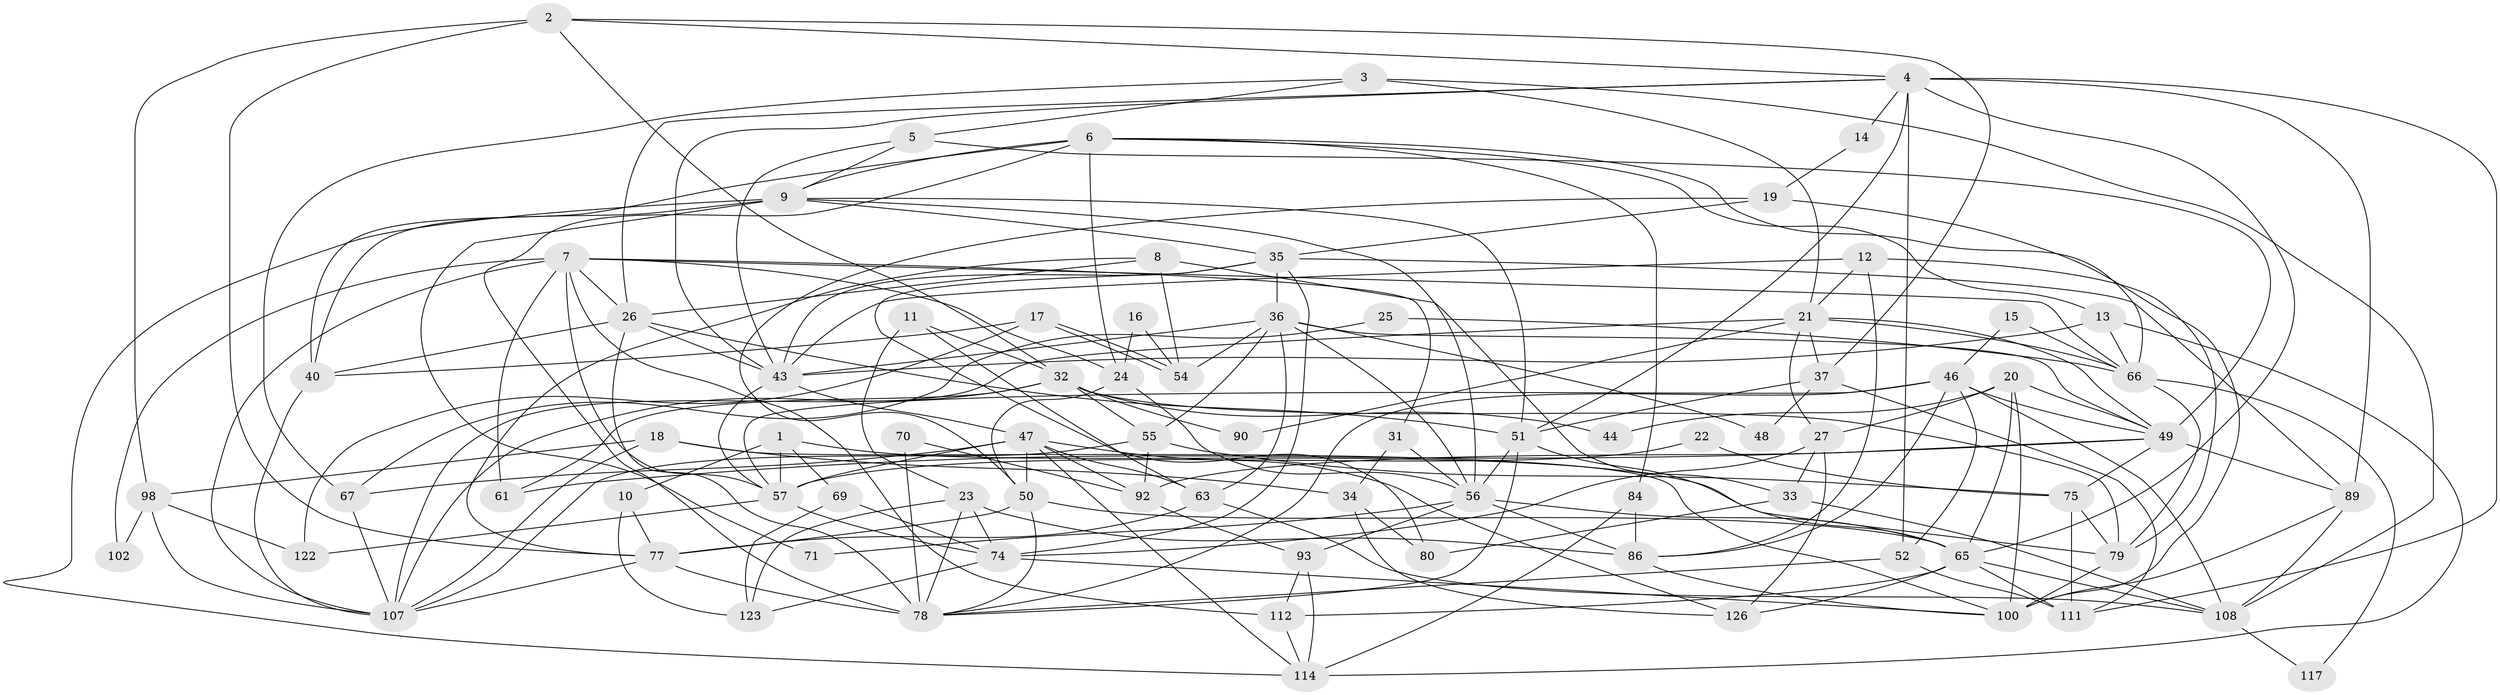 // original degree distribution, {2: 0.1746031746031746, 3: 0.23015873015873015, 4: 0.25396825396825395, 5: 0.18253968253968253, 7: 0.05555555555555555, 6: 0.09523809523809523, 9: 0.007936507936507936}
// Generated by graph-tools (version 1.1) at 2025/41/03/06/25 10:41:58]
// undirected, 80 vertices, 203 edges
graph export_dot {
graph [start="1"]
  node [color=gray90,style=filled];
  1 [super="+30"];
  2 [super="+45"];
  3;
  4 [super="+110"];
  5 [super="+62"];
  6 [super="+72"];
  7 [super="+68"];
  8 [super="+121"];
  9 [super="+28"];
  10;
  11;
  12;
  13 [super="+39"];
  14;
  15;
  16;
  17;
  18;
  19 [super="+42"];
  20;
  21 [super="+29"];
  22;
  23 [super="+38"];
  24 [super="+41"];
  25;
  26 [super="+83"];
  27 [super="+58"];
  31;
  32 [super="+81"];
  33 [super="+59"];
  34 [super="+87"];
  35 [super="+82"];
  36 [super="+76"];
  37 [super="+109"];
  40;
  43;
  44;
  46 [super="+53"];
  47 [super="+64"];
  48;
  49 [super="+73"];
  50;
  51 [super="+60"];
  52;
  54;
  55 [super="+99"];
  56 [super="+85"];
  57 [super="+88"];
  61;
  63 [super="+125"];
  65 [super="+113"];
  66 [super="+91"];
  67 [super="+103"];
  69;
  70;
  71;
  74 [super="+97"];
  75 [super="+115"];
  77 [super="+96"];
  78 [super="+120"];
  79 [super="+95"];
  80;
  84;
  86 [super="+101"];
  89 [super="+106"];
  90;
  92;
  93 [super="+94"];
  98 [super="+104"];
  100 [super="+105"];
  102;
  107 [super="+116"];
  108 [super="+118"];
  111 [super="+119"];
  112;
  114 [super="+124"];
  117;
  122;
  123;
  126;
  1 -- 10;
  1 -- 69;
  1 -- 79;
  1 -- 57;
  2 -- 32;
  2 -- 98;
  2 -- 77;
  2 -- 4;
  2 -- 37;
  3 -- 5;
  3 -- 67;
  3 -- 21;
  3 -- 108;
  4 -- 43;
  4 -- 111;
  4 -- 65;
  4 -- 51;
  4 -- 52;
  4 -- 26;
  4 -- 14;
  4 -- 89;
  5 -- 43;
  5 -- 49;
  5 -- 9;
  6 -- 40;
  6 -- 78;
  6 -- 24;
  6 -- 66;
  6 -- 84;
  6 -- 9;
  6 -- 13;
  7 -- 31;
  7 -- 24;
  7 -- 26;
  7 -- 107;
  7 -- 112;
  7 -- 66;
  7 -- 102;
  7 -- 61;
  7 -- 57;
  8 -- 33;
  8 -- 26;
  8 -- 77;
  8 -- 54;
  9 -- 40;
  9 -- 114;
  9 -- 35;
  9 -- 51;
  9 -- 71;
  9 -- 56;
  10 -- 77;
  10 -- 123;
  11 -- 23 [weight=2];
  11 -- 32;
  11 -- 63;
  12 -- 79;
  12 -- 43;
  12 -- 21;
  12 -- 86;
  13 -- 114;
  13 -- 66;
  13 -- 43;
  14 -- 19 [weight=2];
  15 -- 66;
  15 -- 46;
  16 -- 54;
  16 -- 24;
  17 -- 40;
  17 -- 54;
  17 -- 54;
  17 -- 122;
  18 -- 107;
  18 -- 34;
  18 -- 100;
  18 -- 98;
  19 -- 100;
  19 -- 35;
  19 -- 50;
  20 -- 49;
  20 -- 100;
  20 -- 27;
  20 -- 44;
  20 -- 65;
  21 -- 37;
  21 -- 90;
  21 -- 66;
  21 -- 107;
  21 -- 27;
  21 -- 49;
  22 -- 75;
  22 -- 57;
  23 -- 74;
  23 -- 78;
  23 -- 123;
  23 -- 86;
  24 -- 50;
  24 -- 56;
  25 -- 66;
  25 -- 67;
  26 -- 51;
  26 -- 40;
  26 -- 43;
  26 -- 78;
  27 -- 126;
  27 -- 33;
  27 -- 74;
  31 -- 34;
  31 -- 56;
  32 -- 107;
  32 -- 55;
  32 -- 90;
  32 -- 44;
  32 -- 61;
  32 -- 79;
  33 -- 80;
  33 -- 108;
  34 -- 126;
  34 -- 80;
  35 -- 43;
  35 -- 74;
  35 -- 80;
  35 -- 36;
  35 -- 89;
  36 -- 43;
  36 -- 48;
  36 -- 55;
  36 -- 49;
  36 -- 54;
  36 -- 63;
  36 -- 56;
  37 -- 48;
  37 -- 111;
  37 -- 51;
  40 -- 107;
  43 -- 47;
  43 -- 57;
  46 -- 52;
  46 -- 78;
  46 -- 49;
  46 -- 86;
  46 -- 57;
  46 -- 108;
  47 -- 50;
  47 -- 63;
  47 -- 67;
  47 -- 92;
  47 -- 126;
  47 -- 57;
  47 -- 114;
  49 -- 89;
  49 -- 92;
  49 -- 61;
  49 -- 75;
  50 -- 65;
  50 -- 78;
  50 -- 77;
  51 -- 65;
  51 -- 78;
  51 -- 56;
  52 -- 111;
  52 -- 78;
  55 -- 92;
  55 -- 75;
  55 -- 107;
  56 -- 86;
  56 -- 71;
  56 -- 65;
  56 -- 93;
  57 -- 122;
  57 -- 74;
  63 -- 77;
  63 -- 108;
  65 -- 111;
  65 -- 108;
  65 -- 112;
  65 -- 126;
  66 -- 117;
  66 -- 79;
  67 -- 107;
  69 -- 123;
  69 -- 74;
  70 -- 92;
  70 -- 78;
  74 -- 123;
  74 -- 100;
  75 -- 79;
  75 -- 111;
  77 -- 78;
  77 -- 107;
  79 -- 100;
  84 -- 114;
  84 -- 86;
  86 -- 100;
  89 -- 100;
  89 -- 108;
  92 -- 93;
  93 -- 112;
  93 -- 114;
  98 -- 122;
  98 -- 107;
  98 -- 102;
  108 -- 117;
  112 -- 114;
}

